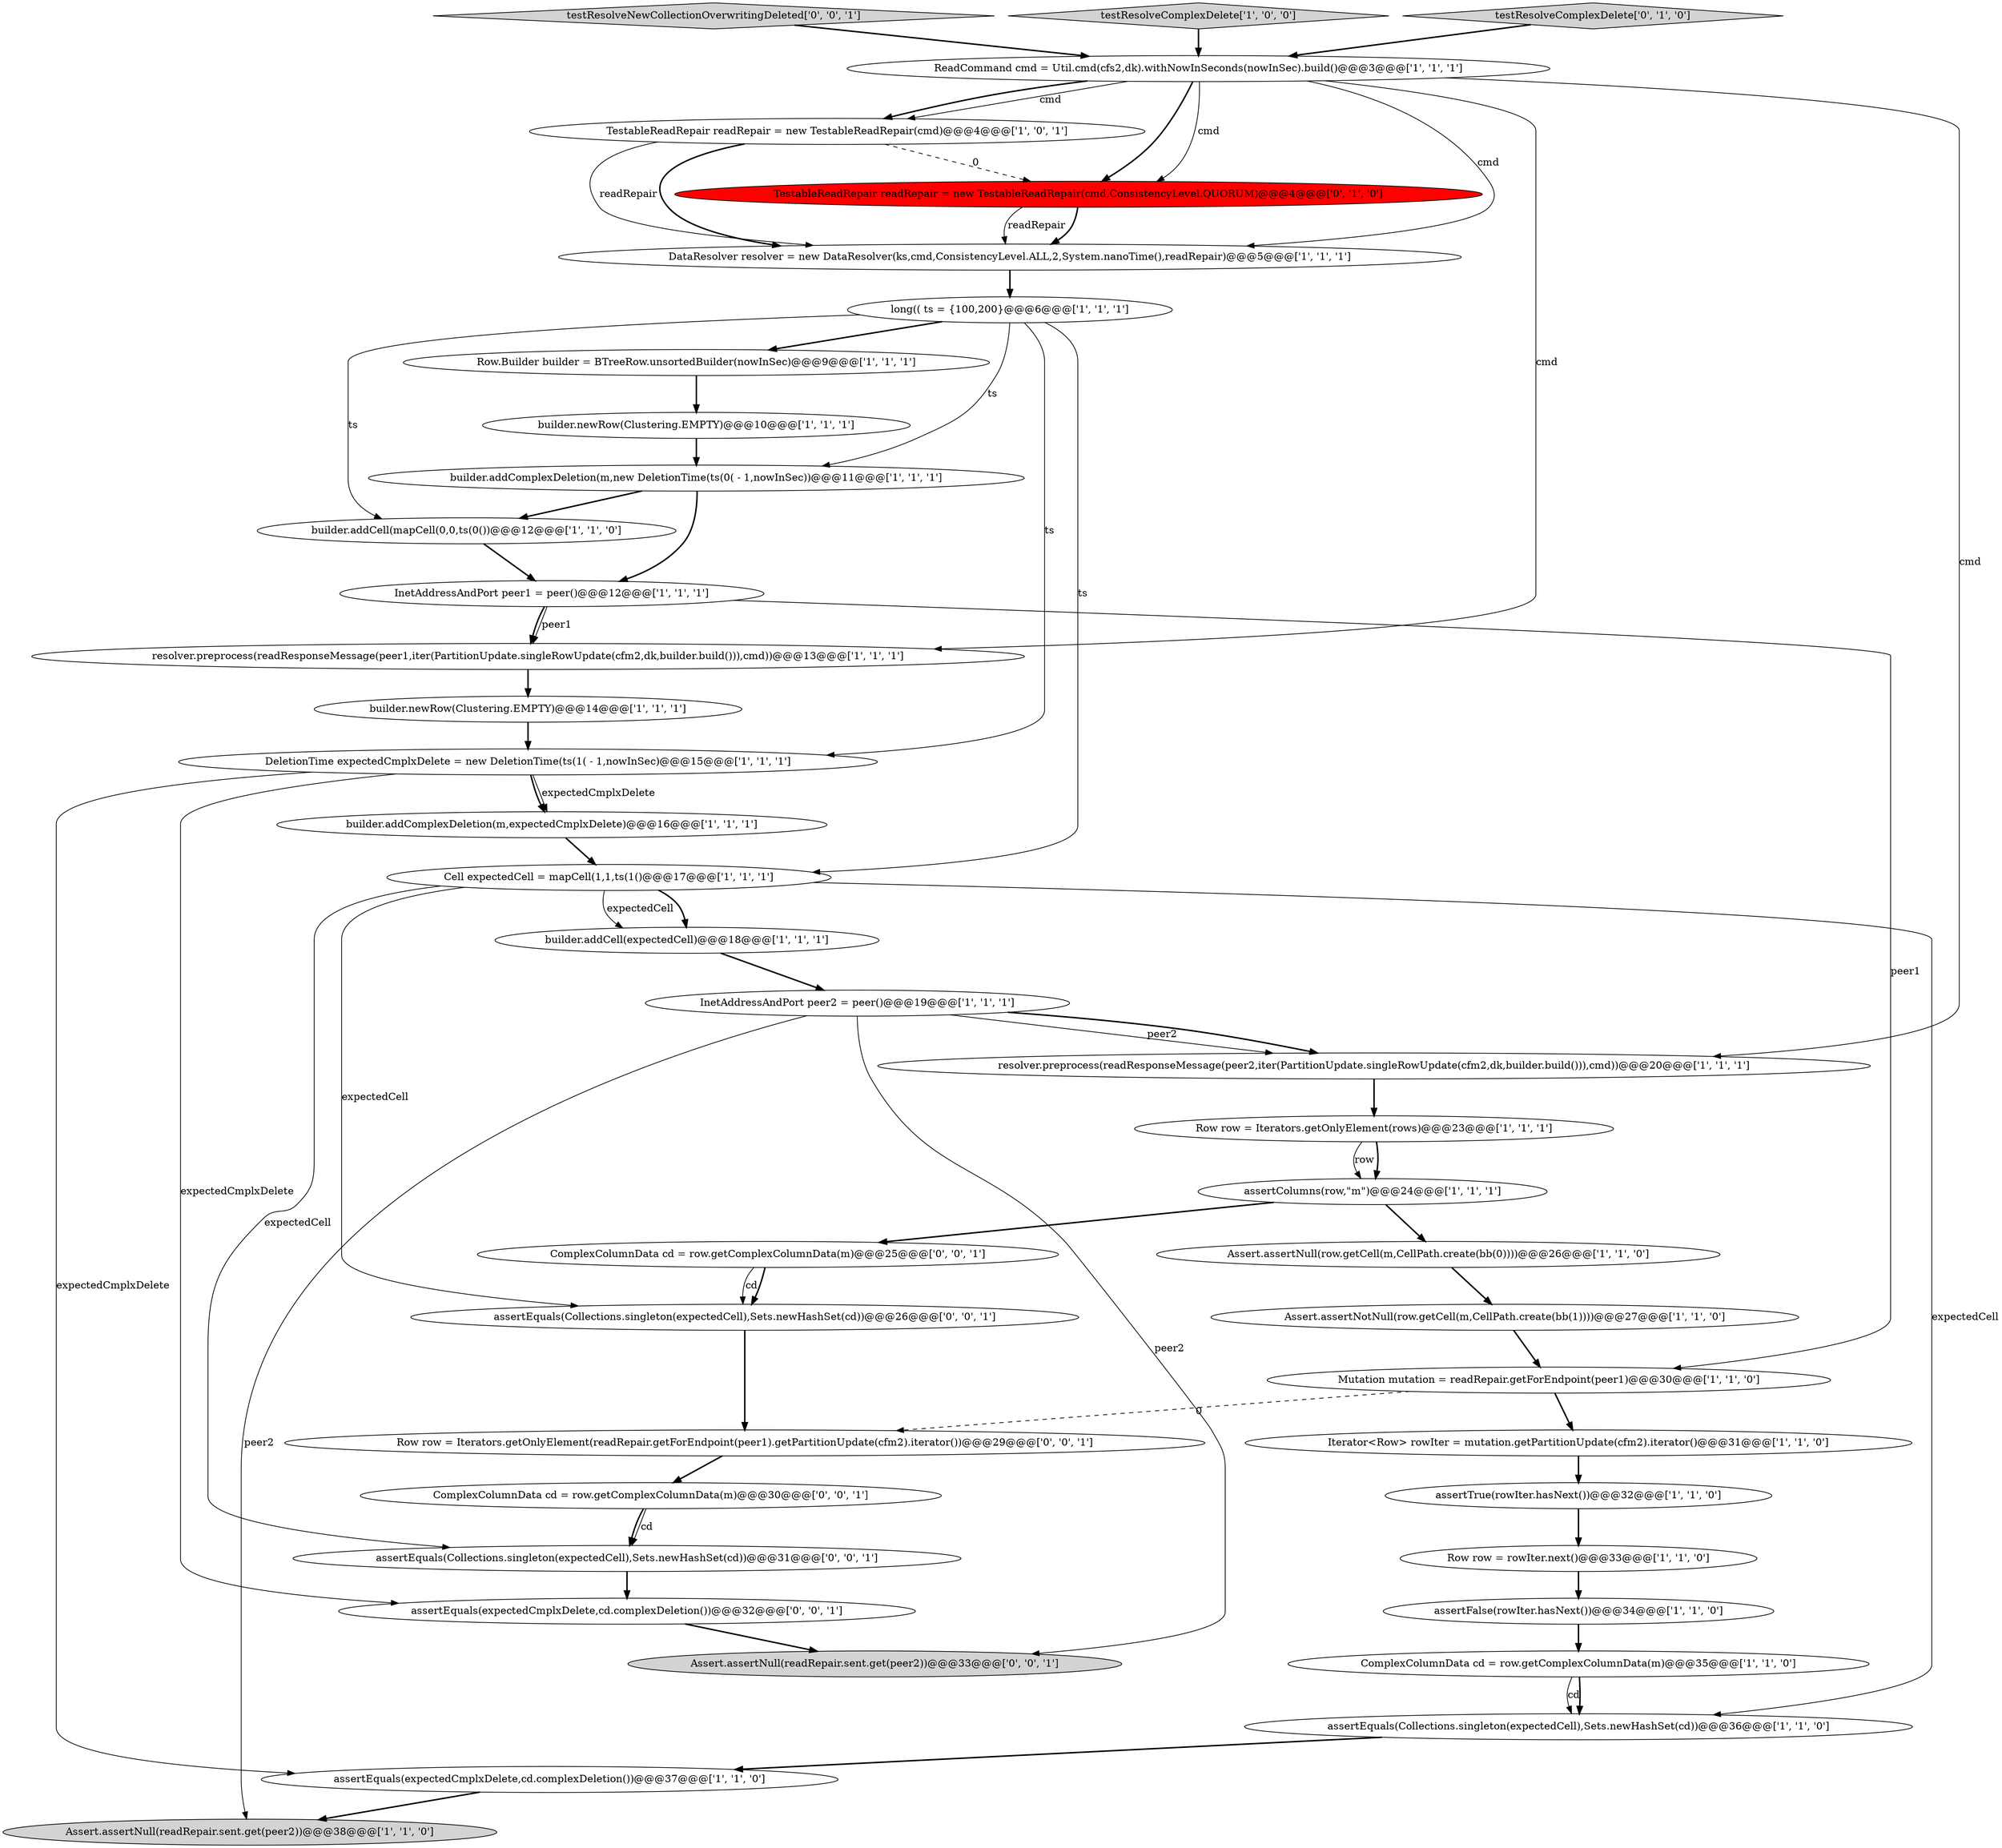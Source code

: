 digraph {
26 [style = filled, label = "assertColumns(row,\"m\")@@@24@@@['1', '1', '1']", fillcolor = white, shape = ellipse image = "AAA0AAABBB1BBB"];
8 [style = filled, label = "long(( ts = {100,200}@@@6@@@['1', '1', '1']", fillcolor = white, shape = ellipse image = "AAA0AAABBB1BBB"];
20 [style = filled, label = "InetAddressAndPort peer1 = peer()@@@12@@@['1', '1', '1']", fillcolor = white, shape = ellipse image = "AAA0AAABBB1BBB"];
23 [style = filled, label = "builder.newRow(Clustering.EMPTY)@@@14@@@['1', '1', '1']", fillcolor = white, shape = ellipse image = "AAA0AAABBB1BBB"];
7 [style = filled, label = "ComplexColumnData cd = row.getComplexColumnData(m)@@@35@@@['1', '1', '0']", fillcolor = white, shape = ellipse image = "AAA0AAABBB1BBB"];
18 [style = filled, label = "DataResolver resolver = new DataResolver(ks,cmd,ConsistencyLevel.ALL,2,System.nanoTime(),readRepair)@@@5@@@['1', '1', '1']", fillcolor = white, shape = ellipse image = "AAA0AAABBB1BBB"];
30 [style = filled, label = "Iterator<Row> rowIter = mutation.getPartitionUpdate(cfm2).iterator()@@@31@@@['1', '1', '0']", fillcolor = white, shape = ellipse image = "AAA0AAABBB1BBB"];
38 [style = filled, label = "testResolveNewCollectionOverwritingDeleted['0', '0', '1']", fillcolor = lightgray, shape = diamond image = "AAA0AAABBB3BBB"];
17 [style = filled, label = "ReadCommand cmd = Util.cmd(cfs2,dk).withNowInSeconds(nowInSec).build()@@@3@@@['1', '1', '1']", fillcolor = white, shape = ellipse image = "AAA0AAABBB1BBB"];
3 [style = filled, label = "assertEquals(expectedCmplxDelete,cd.complexDeletion())@@@37@@@['1', '1', '0']", fillcolor = white, shape = ellipse image = "AAA0AAABBB1BBB"];
24 [style = filled, label = "builder.addComplexDeletion(m,expectedCmplxDelete)@@@16@@@['1', '1', '1']", fillcolor = white, shape = ellipse image = "AAA0AAABBB1BBB"];
15 [style = filled, label = "Cell expectedCell = mapCell(1,1,ts(1()@@@17@@@['1', '1', '1']", fillcolor = white, shape = ellipse image = "AAA0AAABBB1BBB"];
14 [style = filled, label = "resolver.preprocess(readResponseMessage(peer1,iter(PartitionUpdate.singleRowUpdate(cfm2,dk,builder.build())),cmd))@@@13@@@['1', '1', '1']", fillcolor = white, shape = ellipse image = "AAA0AAABBB1BBB"];
37 [style = filled, label = "Assert.assertNull(readRepair.sent.get(peer2))@@@33@@@['0', '0', '1']", fillcolor = lightgray, shape = ellipse image = "AAA0AAABBB3BBB"];
1 [style = filled, label = "assertFalse(rowIter.hasNext())@@@34@@@['1', '1', '0']", fillcolor = white, shape = ellipse image = "AAA0AAABBB1BBB"];
16 [style = filled, label = "builder.addCell(expectedCell)@@@18@@@['1', '1', '1']", fillcolor = white, shape = ellipse image = "AAA0AAABBB1BBB"];
12 [style = filled, label = "assertTrue(rowIter.hasNext())@@@32@@@['1', '1', '0']", fillcolor = white, shape = ellipse image = "AAA0AAABBB1BBB"];
21 [style = filled, label = "builder.addComplexDeletion(m,new DeletionTime(ts(0( - 1,nowInSec))@@@11@@@['1', '1', '1']", fillcolor = white, shape = ellipse image = "AAA0AAABBB1BBB"];
32 [style = filled, label = "TestableReadRepair readRepair = new TestableReadRepair(cmd,ConsistencyLevel.QUORUM)@@@4@@@['0', '1', '0']", fillcolor = red, shape = ellipse image = "AAA1AAABBB2BBB"];
34 [style = filled, label = "assertEquals(expectedCmplxDelete,cd.complexDeletion())@@@32@@@['0', '0', '1']", fillcolor = white, shape = ellipse image = "AAA0AAABBB3BBB"];
29 [style = filled, label = "Row row = rowIter.next()@@@33@@@['1', '1', '0']", fillcolor = white, shape = ellipse image = "AAA0AAABBB1BBB"];
0 [style = filled, label = "assertEquals(Collections.singleton(expectedCell),Sets.newHashSet(cd))@@@36@@@['1', '1', '0']", fillcolor = white, shape = ellipse image = "AAA0AAABBB1BBB"];
10 [style = filled, label = "builder.newRow(Clustering.EMPTY)@@@10@@@['1', '1', '1']", fillcolor = white, shape = ellipse image = "AAA0AAABBB1BBB"];
11 [style = filled, label = "Assert.assertNotNull(row.getCell(m,CellPath.create(bb(1))))@@@27@@@['1', '1', '0']", fillcolor = white, shape = ellipse image = "AAA0AAABBB1BBB"];
4 [style = filled, label = "Assert.assertNull(readRepair.sent.get(peer2))@@@38@@@['1', '1', '0']", fillcolor = lightgray, shape = ellipse image = "AAA0AAABBB1BBB"];
25 [style = filled, label = "InetAddressAndPort peer2 = peer()@@@19@@@['1', '1', '1']", fillcolor = white, shape = ellipse image = "AAA0AAABBB1BBB"];
40 [style = filled, label = "Row row = Iterators.getOnlyElement(readRepair.getForEndpoint(peer1).getPartitionUpdate(cfm2).iterator())@@@29@@@['0', '0', '1']", fillcolor = white, shape = ellipse image = "AAA0AAABBB3BBB"];
13 [style = filled, label = "testResolveComplexDelete['1', '0', '0']", fillcolor = lightgray, shape = diamond image = "AAA0AAABBB1BBB"];
6 [style = filled, label = "Row row = Iterators.getOnlyElement(rows)@@@23@@@['1', '1', '1']", fillcolor = white, shape = ellipse image = "AAA0AAABBB1BBB"];
28 [style = filled, label = "Mutation mutation = readRepair.getForEndpoint(peer1)@@@30@@@['1', '1', '0']", fillcolor = white, shape = ellipse image = "AAA0AAABBB1BBB"];
22 [style = filled, label = "builder.addCell(mapCell(0,0,ts(0())@@@12@@@['1', '1', '0']", fillcolor = white, shape = ellipse image = "AAA0AAABBB1BBB"];
9 [style = filled, label = "Row.Builder builder = BTreeRow.unsortedBuilder(nowInSec)@@@9@@@['1', '1', '1']", fillcolor = white, shape = ellipse image = "AAA0AAABBB1BBB"];
5 [style = filled, label = "resolver.preprocess(readResponseMessage(peer2,iter(PartitionUpdate.singleRowUpdate(cfm2,dk,builder.build())),cmd))@@@20@@@['1', '1', '1']", fillcolor = white, shape = ellipse image = "AAA0AAABBB1BBB"];
27 [style = filled, label = "DeletionTime expectedCmplxDelete = new DeletionTime(ts(1( - 1,nowInSec)@@@15@@@['1', '1', '1']", fillcolor = white, shape = ellipse image = "AAA0AAABBB1BBB"];
36 [style = filled, label = "assertEquals(Collections.singleton(expectedCell),Sets.newHashSet(cd))@@@26@@@['0', '0', '1']", fillcolor = white, shape = ellipse image = "AAA0AAABBB3BBB"];
19 [style = filled, label = "Assert.assertNull(row.getCell(m,CellPath.create(bb(0))))@@@26@@@['1', '1', '0']", fillcolor = white, shape = ellipse image = "AAA0AAABBB1BBB"];
31 [style = filled, label = "testResolveComplexDelete['0', '1', '0']", fillcolor = lightgray, shape = diamond image = "AAA0AAABBB2BBB"];
35 [style = filled, label = "assertEquals(Collections.singleton(expectedCell),Sets.newHashSet(cd))@@@31@@@['0', '0', '1']", fillcolor = white, shape = ellipse image = "AAA0AAABBB3BBB"];
2 [style = filled, label = "TestableReadRepair readRepair = new TestableReadRepair(cmd)@@@4@@@['1', '0', '1']", fillcolor = white, shape = ellipse image = "AAA0AAABBB1BBB"];
33 [style = filled, label = "ComplexColumnData cd = row.getComplexColumnData(m)@@@30@@@['0', '0', '1']", fillcolor = white, shape = ellipse image = "AAA0AAABBB3BBB"];
39 [style = filled, label = "ComplexColumnData cd = row.getComplexColumnData(m)@@@25@@@['0', '0', '1']", fillcolor = white, shape = ellipse image = "AAA0AAABBB3BBB"];
0->3 [style = bold, label=""];
11->28 [style = bold, label=""];
33->35 [style = bold, label=""];
25->4 [style = solid, label="peer2"];
6->26 [style = bold, label=""];
36->40 [style = bold, label=""];
23->27 [style = bold, label=""];
39->36 [style = solid, label="cd"];
28->30 [style = bold, label=""];
17->32 [style = solid, label="cmd"];
17->14 [style = solid, label="cmd"];
28->40 [style = dashed, label="0"];
2->32 [style = dashed, label="0"];
8->15 [style = solid, label="ts"];
15->0 [style = solid, label="expectedCell"];
8->22 [style = solid, label="ts"];
2->18 [style = bold, label=""];
17->2 [style = solid, label="cmd"];
16->25 [style = bold, label=""];
20->14 [style = bold, label=""];
19->11 [style = bold, label=""];
7->0 [style = solid, label="cd"];
10->21 [style = bold, label=""];
7->0 [style = bold, label=""];
9->10 [style = bold, label=""];
17->32 [style = bold, label=""];
2->18 [style = solid, label="readRepair"];
27->24 [style = solid, label="expectedCmplxDelete"];
27->3 [style = solid, label="expectedCmplxDelete"];
25->5 [style = solid, label="peer2"];
15->16 [style = bold, label=""];
26->19 [style = bold, label=""];
1->7 [style = bold, label=""];
3->4 [style = bold, label=""];
26->39 [style = bold, label=""];
33->35 [style = solid, label="cd"];
17->5 [style = solid, label="cmd"];
8->27 [style = solid, label="ts"];
25->37 [style = solid, label="peer2"];
13->17 [style = bold, label=""];
40->33 [style = bold, label=""];
17->18 [style = solid, label="cmd"];
20->14 [style = solid, label="peer1"];
30->12 [style = bold, label=""];
12->29 [style = bold, label=""];
21->20 [style = bold, label=""];
5->6 [style = bold, label=""];
17->2 [style = bold, label=""];
22->20 [style = bold, label=""];
14->23 [style = bold, label=""];
34->37 [style = bold, label=""];
21->22 [style = bold, label=""];
27->34 [style = solid, label="expectedCmplxDelete"];
8->9 [style = bold, label=""];
8->21 [style = solid, label="ts"];
20->28 [style = solid, label="peer1"];
25->5 [style = bold, label=""];
27->24 [style = bold, label=""];
18->8 [style = bold, label=""];
15->36 [style = solid, label="expectedCell"];
6->26 [style = solid, label="row"];
15->16 [style = solid, label="expectedCell"];
29->1 [style = bold, label=""];
32->18 [style = bold, label=""];
31->17 [style = bold, label=""];
35->34 [style = bold, label=""];
38->17 [style = bold, label=""];
39->36 [style = bold, label=""];
15->35 [style = solid, label="expectedCell"];
32->18 [style = solid, label="readRepair"];
24->15 [style = bold, label=""];
}
